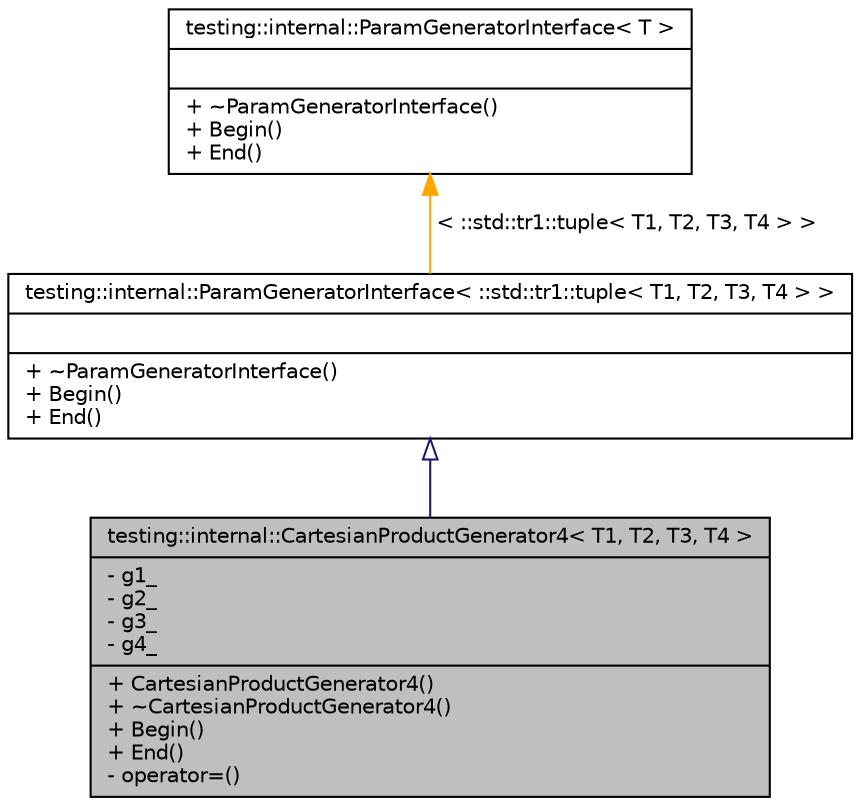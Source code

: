 digraph G
{
  edge [fontname="Helvetica",fontsize="10",labelfontname="Helvetica",labelfontsize="10"];
  node [fontname="Helvetica",fontsize="10",shape=record];
  Node1 [label="{testing::internal::CartesianProductGenerator4\< T1, T2, T3, T4 \>\n|- g1_\l- g2_\l- g3_\l- g4_\l|+ CartesianProductGenerator4()\l+ ~CartesianProductGenerator4()\l+ Begin()\l+ End()\l- operator=()\l}",height=0.2,width=0.4,color="black", fillcolor="grey75", style="filled" fontcolor="black"];
  Node2 -> Node1 [dir="back",color="midnightblue",fontsize="10",style="solid",arrowtail="onormal",fontname="Helvetica"];
  Node2 [label="{testing::internal::ParamGeneratorInterface\< ::std::tr1::tuple\< T1, T2, T3, T4 \> \>\n||+ ~ParamGeneratorInterface()\l+ Begin()\l+ End()\l}",height=0.2,width=0.4,color="black", fillcolor="white", style="filled",URL="$classtesting_1_1internal_1_1ParamGeneratorInterface.html"];
  Node3 -> Node2 [dir="back",color="orange",fontsize="10",style="solid",label=" \< ::std::tr1::tuple\< T1, T2, T3, T4 \> \>" ,fontname="Helvetica"];
  Node3 [label="{testing::internal::ParamGeneratorInterface\< T \>\n||+ ~ParamGeneratorInterface()\l+ Begin()\l+ End()\l}",height=0.2,width=0.4,color="black", fillcolor="white", style="filled",URL="$classtesting_1_1internal_1_1ParamGeneratorInterface.html"];
}
